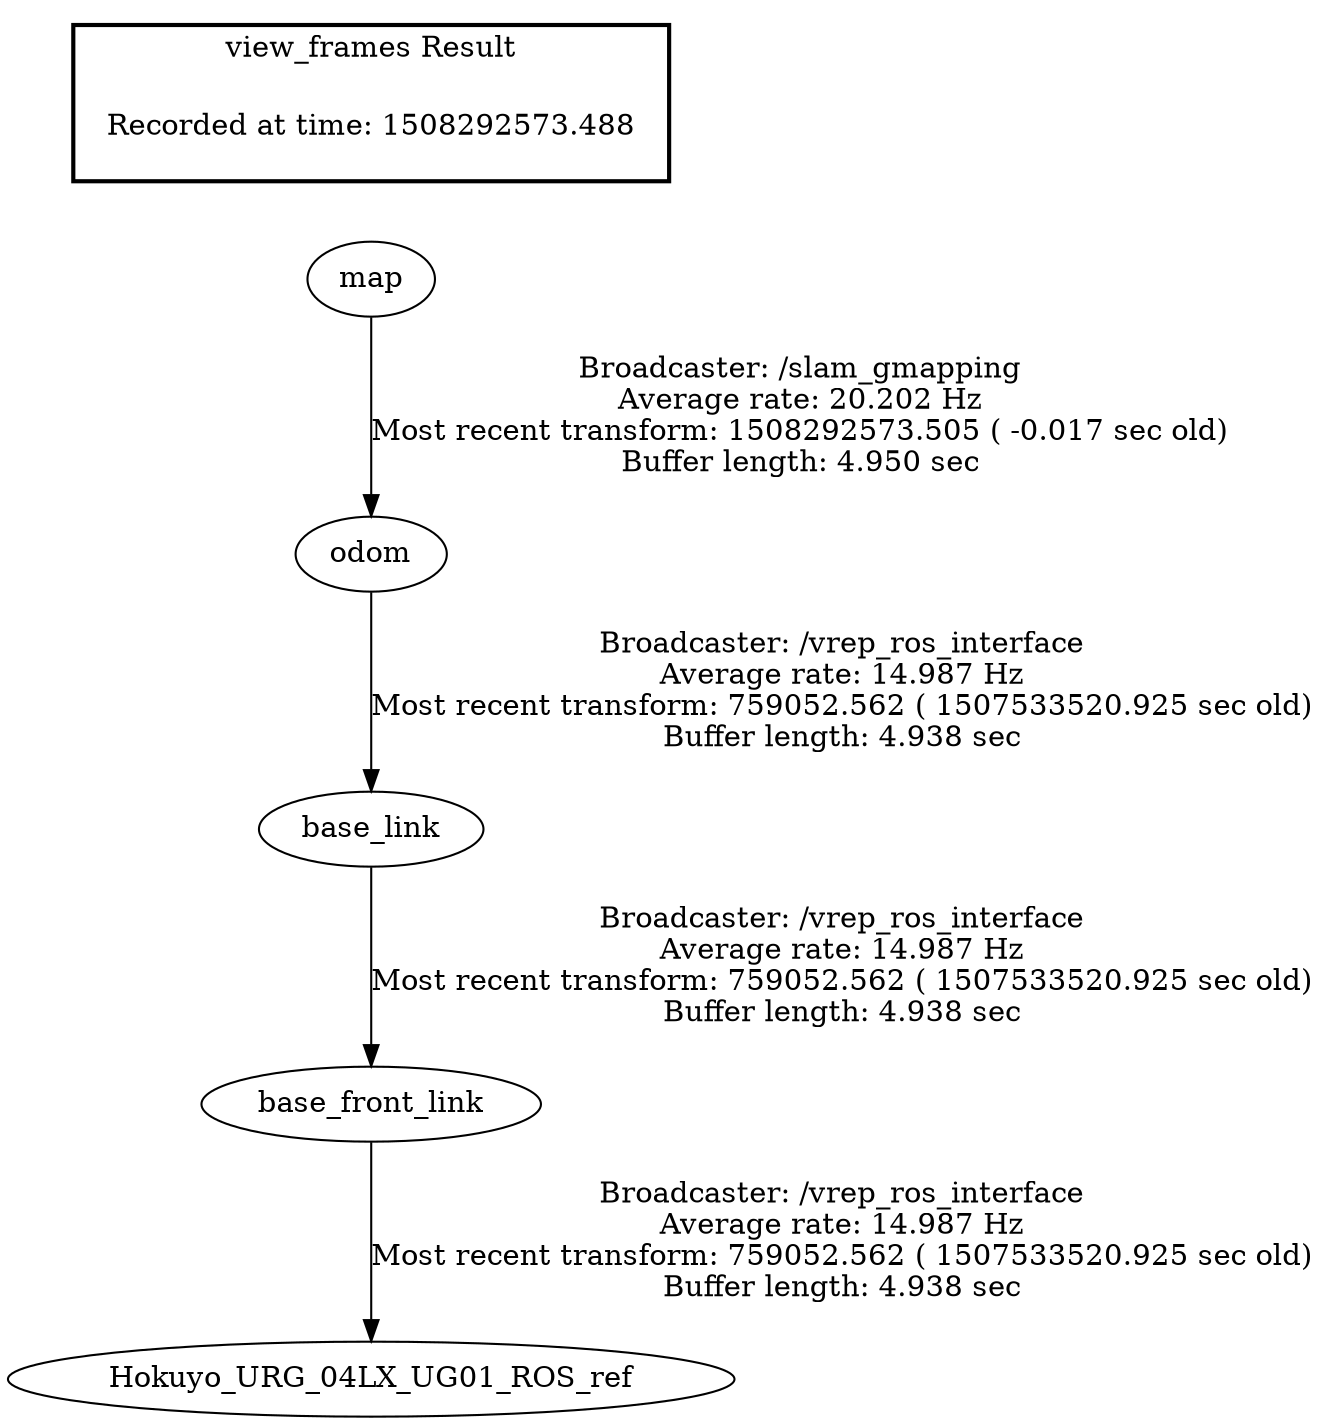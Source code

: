 digraph G {
"map" -> "odom"[label="Broadcaster: /slam_gmapping\nAverage rate: 20.202 Hz\nMost recent transform: 1508292573.505 ( -0.017 sec old)\nBuffer length: 4.950 sec\n"];
"odom" -> "base_link"[label="Broadcaster: /vrep_ros_interface\nAverage rate: 14.987 Hz\nMost recent transform: 759052.562 ( 1507533520.925 sec old)\nBuffer length: 4.938 sec\n"];
"base_link" -> "base_front_link"[label="Broadcaster: /vrep_ros_interface\nAverage rate: 14.987 Hz\nMost recent transform: 759052.562 ( 1507533520.925 sec old)\nBuffer length: 4.938 sec\n"];
"base_front_link" -> "Hokuyo_URG_04LX_UG01_ROS_ref"[label="Broadcaster: /vrep_ros_interface\nAverage rate: 14.987 Hz\nMost recent transform: 759052.562 ( 1507533520.925 sec old)\nBuffer length: 4.938 sec\n"];
edge [style=invis];
 subgraph cluster_legend { style=bold; color=black; label ="view_frames Result";
"Recorded at time: 1508292573.488"[ shape=plaintext ] ;
 }->"map";
}